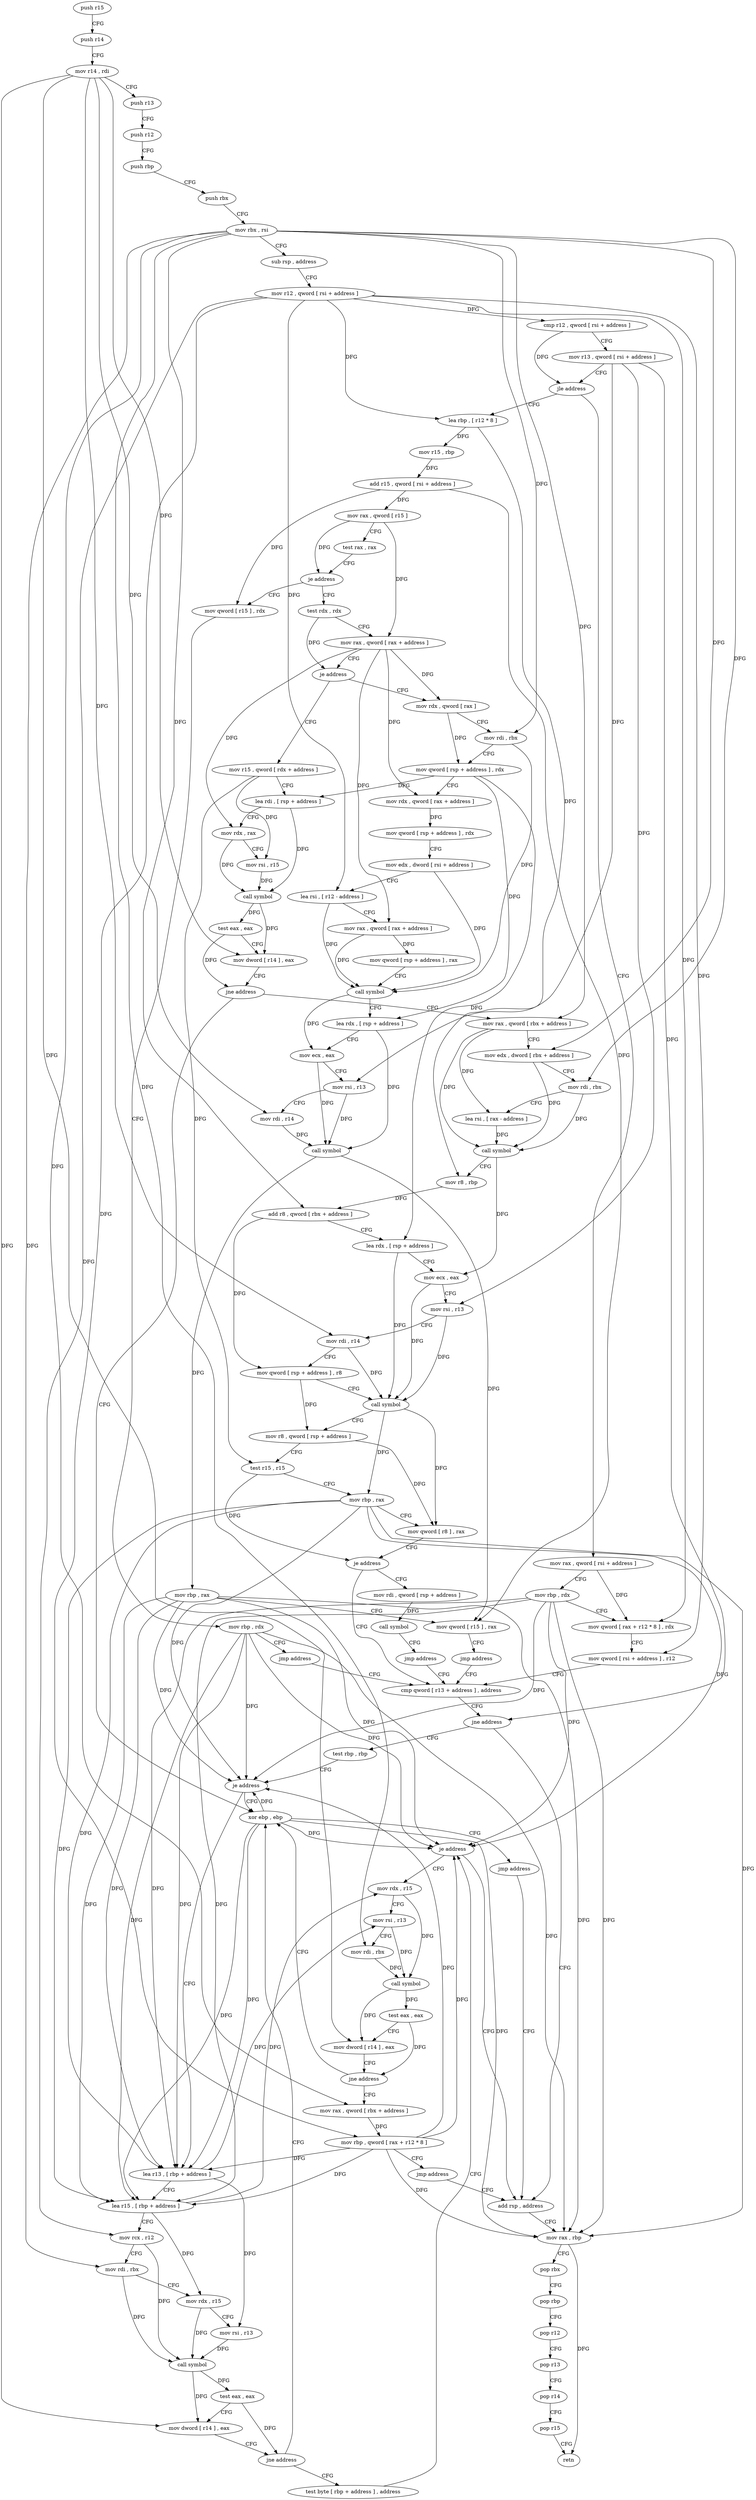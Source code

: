 digraph "func" {
"4351792" [label = "push r15" ]
"4351794" [label = "push r14" ]
"4351796" [label = "mov r14 , rdi" ]
"4351799" [label = "push r13" ]
"4351801" [label = "push r12" ]
"4351803" [label = "push rbp" ]
"4351804" [label = "push rbx" ]
"4351805" [label = "mov rbx , rsi" ]
"4351808" [label = "sub rsp , address" ]
"4351812" [label = "mov r12 , qword [ rsi + address ]" ]
"4351816" [label = "cmp r12 , qword [ rsi + address ]" ]
"4351823" [label = "mov r13 , qword [ rsi + address ]" ]
"4351830" [label = "jle address" ]
"4351888" [label = "lea rbp , [ r12 * 8 ]" ]
"4351832" [label = "mov rax , qword [ rsi + address ]" ]
"4351896" [label = "mov r15 , rbp" ]
"4351899" [label = "add r15 , qword [ rsi + address ]" ]
"4351906" [label = "mov rax , qword [ r15 ]" ]
"4351909" [label = "test rax , rax" ]
"4351912" [label = "je address" ]
"4352056" [label = "mov qword [ r15 ] , rdx" ]
"4351918" [label = "test rdx , rdx" ]
"4351839" [label = "mov rbp , rdx" ]
"4351842" [label = "mov qword [ rax + r12 * 8 ] , rdx" ]
"4351846" [label = "mov qword [ rsi + address ] , r12" ]
"4351853" [label = "cmp qword [ r13 + address ] , address" ]
"4352059" [label = "mov rbp , rdx" ]
"4352062" [label = "jmp address" ]
"4351921" [label = "mov rax , qword [ rax + address ]" ]
"4351925" [label = "je address" ]
"4352072" [label = "mov rdx , qword [ rax ]" ]
"4351931" [label = "mov r15 , qword [ rdx + address ]" ]
"4352152" [label = "test rbp , rbp" ]
"4352155" [label = "je address" ]
"4352240" [label = "xor ebp , ebp" ]
"4352157" [label = "lea r13 , [ rbp + address ]" ]
"4351867" [label = "add rsp , address" ]
"4351871" [label = "mov rax , rbp" ]
"4351874" [label = "pop rbx" ]
"4351875" [label = "pop rbp" ]
"4351876" [label = "pop r12" ]
"4351878" [label = "pop r13" ]
"4351880" [label = "pop r14" ]
"4351882" [label = "pop r15" ]
"4351884" [label = "retn" ]
"4351861" [label = "jne address" ]
"4352075" [label = "mov rdi , rbx" ]
"4352078" [label = "mov qword [ rsp + address ] , rdx" ]
"4352083" [label = "mov rdx , qword [ rax + address ]" ]
"4352087" [label = "mov qword [ rsp + address ] , rdx" ]
"4352092" [label = "mov edx , dword [ rsi + address ]" ]
"4352098" [label = "lea rsi , [ r12 - address ]" ]
"4352103" [label = "mov rax , qword [ rax + address ]" ]
"4352107" [label = "mov qword [ rsp + address ] , rax" ]
"4352112" [label = "call symbol" ]
"4352117" [label = "lea rdx , [ rsp + address ]" ]
"4352122" [label = "mov ecx , eax" ]
"4352124" [label = "mov rsi , r13" ]
"4352127" [label = "mov rdi , r14" ]
"4352130" [label = "call symbol" ]
"4352135" [label = "mov rbp , rax" ]
"4352138" [label = "mov qword [ r15 ] , rax" ]
"4352141" [label = "jmp address" ]
"4351935" [label = "lea rdi , [ rsp + address ]" ]
"4351940" [label = "mov rdx , rax" ]
"4351943" [label = "mov rsi , r15" ]
"4351946" [label = "call symbol" ]
"4351951" [label = "test eax , eax" ]
"4351953" [label = "mov dword [ r14 ] , eax" ]
"4351956" [label = "jne address" ]
"4351962" [label = "mov rax , qword [ rbx + address ]" ]
"4352242" [label = "jmp address" ]
"4352161" [label = "lea r15 , [ rbp + address ]" ]
"4352165" [label = "mov rcx , r12" ]
"4352168" [label = "mov rdi , rbx" ]
"4352171" [label = "mov rdx , r15" ]
"4352174" [label = "mov rsi , r13" ]
"4352177" [label = "call symbol" ]
"4352182" [label = "test eax , eax" ]
"4352184" [label = "mov dword [ r14 ] , eax" ]
"4352187" [label = "jne address" ]
"4352189" [label = "test byte [ rbp + address ] , address" ]
"4351966" [label = "mov edx , dword [ rbx + address ]" ]
"4351972" [label = "mov rdi , rbx" ]
"4351975" [label = "lea rsi , [ rax - address ]" ]
"4351979" [label = "call symbol" ]
"4351984" [label = "mov r8 , rbp" ]
"4351987" [label = "add r8 , qword [ rbx + address ]" ]
"4351994" [label = "lea rdx , [ rsp + address ]" ]
"4351999" [label = "mov ecx , eax" ]
"4352001" [label = "mov rsi , r13" ]
"4352004" [label = "mov rdi , r14" ]
"4352007" [label = "mov qword [ rsp + address ] , r8" ]
"4352012" [label = "call symbol" ]
"4352017" [label = "mov r8 , qword [ rsp + address ]" ]
"4352022" [label = "test r15 , r15" ]
"4352025" [label = "mov rbp , rax" ]
"4352028" [label = "mov qword [ r8 ] , rax" ]
"4352031" [label = "je address" ]
"4352037" [label = "mov rdi , qword [ rsp + address ]" ]
"4352193" [label = "je address" ]
"4352199" [label = "mov rdx , r15" ]
"4352042" [label = "call symbol" ]
"4352047" [label = "jmp address" ]
"4352202" [label = "mov rsi , r13" ]
"4352205" [label = "mov rdi , rbx" ]
"4352208" [label = "call symbol" ]
"4352213" [label = "test eax , eax" ]
"4352215" [label = "mov dword [ r14 ] , eax" ]
"4352218" [label = "jne address" ]
"4352220" [label = "mov rax , qword [ rbx + address ]" ]
"4352227" [label = "mov rbp , qword [ rax + r12 * 8 ]" ]
"4352231" [label = "jmp address" ]
"4351792" -> "4351794" [ label = "CFG" ]
"4351794" -> "4351796" [ label = "CFG" ]
"4351796" -> "4351799" [ label = "CFG" ]
"4351796" -> "4352127" [ label = "DFG" ]
"4351796" -> "4351953" [ label = "DFG" ]
"4351796" -> "4352004" [ label = "DFG" ]
"4351796" -> "4352184" [ label = "DFG" ]
"4351796" -> "4352215" [ label = "DFG" ]
"4351799" -> "4351801" [ label = "CFG" ]
"4351801" -> "4351803" [ label = "CFG" ]
"4351803" -> "4351804" [ label = "CFG" ]
"4351804" -> "4351805" [ label = "CFG" ]
"4351805" -> "4351808" [ label = "CFG" ]
"4351805" -> "4352075" [ label = "DFG" ]
"4351805" -> "4351962" [ label = "DFG" ]
"4351805" -> "4351966" [ label = "DFG" ]
"4351805" -> "4351972" [ label = "DFG" ]
"4351805" -> "4351987" [ label = "DFG" ]
"4351805" -> "4352168" [ label = "DFG" ]
"4351805" -> "4352205" [ label = "DFG" ]
"4351805" -> "4352220" [ label = "DFG" ]
"4351808" -> "4351812" [ label = "CFG" ]
"4351812" -> "4351816" [ label = "DFG" ]
"4351812" -> "4351888" [ label = "DFG" ]
"4351812" -> "4351842" [ label = "DFG" ]
"4351812" -> "4351846" [ label = "DFG" ]
"4351812" -> "4352098" [ label = "DFG" ]
"4351812" -> "4352165" [ label = "DFG" ]
"4351812" -> "4352227" [ label = "DFG" ]
"4351816" -> "4351823" [ label = "CFG" ]
"4351816" -> "4351830" [ label = "DFG" ]
"4351823" -> "4351830" [ label = "CFG" ]
"4351823" -> "4351861" [ label = "DFG" ]
"4351823" -> "4352124" [ label = "DFG" ]
"4351823" -> "4352001" [ label = "DFG" ]
"4351830" -> "4351888" [ label = "CFG" ]
"4351830" -> "4351832" [ label = "CFG" ]
"4351888" -> "4351896" [ label = "DFG" ]
"4351888" -> "4351984" [ label = "DFG" ]
"4351832" -> "4351839" [ label = "CFG" ]
"4351832" -> "4351842" [ label = "DFG" ]
"4351896" -> "4351899" [ label = "DFG" ]
"4351899" -> "4351906" [ label = "DFG" ]
"4351899" -> "4352056" [ label = "DFG" ]
"4351899" -> "4352138" [ label = "DFG" ]
"4351906" -> "4351909" [ label = "CFG" ]
"4351906" -> "4351912" [ label = "DFG" ]
"4351906" -> "4351921" [ label = "DFG" ]
"4351909" -> "4351912" [ label = "CFG" ]
"4351912" -> "4352056" [ label = "CFG" ]
"4351912" -> "4351918" [ label = "CFG" ]
"4352056" -> "4352059" [ label = "CFG" ]
"4351918" -> "4351921" [ label = "CFG" ]
"4351918" -> "4351925" [ label = "DFG" ]
"4351839" -> "4351842" [ label = "CFG" ]
"4351839" -> "4352155" [ label = "DFG" ]
"4351839" -> "4351871" [ label = "DFG" ]
"4351839" -> "4352157" [ label = "DFG" ]
"4351839" -> "4352161" [ label = "DFG" ]
"4351839" -> "4352193" [ label = "DFG" ]
"4351842" -> "4351846" [ label = "CFG" ]
"4351846" -> "4351853" [ label = "CFG" ]
"4351853" -> "4351861" [ label = "CFG" ]
"4352059" -> "4352062" [ label = "CFG" ]
"4352059" -> "4352155" [ label = "DFG" ]
"4352059" -> "4351871" [ label = "DFG" ]
"4352059" -> "4352157" [ label = "DFG" ]
"4352059" -> "4352161" [ label = "DFG" ]
"4352059" -> "4352193" [ label = "DFG" ]
"4352062" -> "4351853" [ label = "CFG" ]
"4351921" -> "4351925" [ label = "CFG" ]
"4351921" -> "4352072" [ label = "DFG" ]
"4351921" -> "4352083" [ label = "DFG" ]
"4351921" -> "4352103" [ label = "DFG" ]
"4351921" -> "4351940" [ label = "DFG" ]
"4351925" -> "4352072" [ label = "CFG" ]
"4351925" -> "4351931" [ label = "CFG" ]
"4352072" -> "4352075" [ label = "CFG" ]
"4352072" -> "4352078" [ label = "DFG" ]
"4351931" -> "4351935" [ label = "CFG" ]
"4351931" -> "4351943" [ label = "DFG" ]
"4351931" -> "4352022" [ label = "DFG" ]
"4352152" -> "4352155" [ label = "CFG" ]
"4352155" -> "4352240" [ label = "CFG" ]
"4352155" -> "4352157" [ label = "CFG" ]
"4352240" -> "4352242" [ label = "CFG" ]
"4352240" -> "4352155" [ label = "DFG" ]
"4352240" -> "4351871" [ label = "DFG" ]
"4352240" -> "4352157" [ label = "DFG" ]
"4352240" -> "4352161" [ label = "DFG" ]
"4352240" -> "4352193" [ label = "DFG" ]
"4352157" -> "4352161" [ label = "CFG" ]
"4352157" -> "4352174" [ label = "DFG" ]
"4352157" -> "4352202" [ label = "DFG" ]
"4351867" -> "4351871" [ label = "CFG" ]
"4351871" -> "4351874" [ label = "CFG" ]
"4351871" -> "4351884" [ label = "DFG" ]
"4351874" -> "4351875" [ label = "CFG" ]
"4351875" -> "4351876" [ label = "CFG" ]
"4351876" -> "4351878" [ label = "CFG" ]
"4351878" -> "4351880" [ label = "CFG" ]
"4351880" -> "4351882" [ label = "CFG" ]
"4351882" -> "4351884" [ label = "CFG" ]
"4351861" -> "4352152" [ label = "CFG" ]
"4351861" -> "4351867" [ label = "CFG" ]
"4352075" -> "4352078" [ label = "CFG" ]
"4352075" -> "4352112" [ label = "DFG" ]
"4352078" -> "4352083" [ label = "CFG" ]
"4352078" -> "4352117" [ label = "DFG" ]
"4352078" -> "4351935" [ label = "DFG" ]
"4352078" -> "4351994" [ label = "DFG" ]
"4352083" -> "4352087" [ label = "DFG" ]
"4352087" -> "4352092" [ label = "CFG" ]
"4352092" -> "4352098" [ label = "CFG" ]
"4352092" -> "4352112" [ label = "DFG" ]
"4352098" -> "4352103" [ label = "CFG" ]
"4352098" -> "4352112" [ label = "DFG" ]
"4352103" -> "4352107" [ label = "DFG" ]
"4352103" -> "4352112" [ label = "DFG" ]
"4352107" -> "4352112" [ label = "CFG" ]
"4352112" -> "4352117" [ label = "CFG" ]
"4352112" -> "4352122" [ label = "DFG" ]
"4352117" -> "4352122" [ label = "CFG" ]
"4352117" -> "4352130" [ label = "DFG" ]
"4352122" -> "4352124" [ label = "CFG" ]
"4352122" -> "4352130" [ label = "DFG" ]
"4352124" -> "4352127" [ label = "CFG" ]
"4352124" -> "4352130" [ label = "DFG" ]
"4352127" -> "4352130" [ label = "DFG" ]
"4352130" -> "4352135" [ label = "DFG" ]
"4352130" -> "4352138" [ label = "DFG" ]
"4352135" -> "4352138" [ label = "CFG" ]
"4352135" -> "4352155" [ label = "DFG" ]
"4352135" -> "4351871" [ label = "DFG" ]
"4352135" -> "4352157" [ label = "DFG" ]
"4352135" -> "4352161" [ label = "DFG" ]
"4352135" -> "4352193" [ label = "DFG" ]
"4352138" -> "4352141" [ label = "CFG" ]
"4352141" -> "4351853" [ label = "CFG" ]
"4351935" -> "4351940" [ label = "CFG" ]
"4351935" -> "4351946" [ label = "DFG" ]
"4351940" -> "4351943" [ label = "CFG" ]
"4351940" -> "4351946" [ label = "DFG" ]
"4351943" -> "4351946" [ label = "DFG" ]
"4351946" -> "4351951" [ label = "DFG" ]
"4351946" -> "4351953" [ label = "DFG" ]
"4351951" -> "4351953" [ label = "CFG" ]
"4351951" -> "4351956" [ label = "DFG" ]
"4351953" -> "4351956" [ label = "CFG" ]
"4351956" -> "4352240" [ label = "CFG" ]
"4351956" -> "4351962" [ label = "CFG" ]
"4351962" -> "4351966" [ label = "CFG" ]
"4351962" -> "4351975" [ label = "DFG" ]
"4351962" -> "4351979" [ label = "DFG" ]
"4352242" -> "4351867" [ label = "CFG" ]
"4352161" -> "4352165" [ label = "CFG" ]
"4352161" -> "4352171" [ label = "DFG" ]
"4352161" -> "4352199" [ label = "DFG" ]
"4352165" -> "4352168" [ label = "CFG" ]
"4352165" -> "4352177" [ label = "DFG" ]
"4352168" -> "4352171" [ label = "CFG" ]
"4352168" -> "4352177" [ label = "DFG" ]
"4352171" -> "4352174" [ label = "CFG" ]
"4352171" -> "4352177" [ label = "DFG" ]
"4352174" -> "4352177" [ label = "DFG" ]
"4352177" -> "4352182" [ label = "DFG" ]
"4352177" -> "4352184" [ label = "DFG" ]
"4352182" -> "4352184" [ label = "CFG" ]
"4352182" -> "4352187" [ label = "DFG" ]
"4352184" -> "4352187" [ label = "CFG" ]
"4352187" -> "4352240" [ label = "CFG" ]
"4352187" -> "4352189" [ label = "CFG" ]
"4352189" -> "4352193" [ label = "CFG" ]
"4351966" -> "4351972" [ label = "CFG" ]
"4351966" -> "4351979" [ label = "DFG" ]
"4351972" -> "4351975" [ label = "CFG" ]
"4351972" -> "4351979" [ label = "DFG" ]
"4351975" -> "4351979" [ label = "DFG" ]
"4351979" -> "4351984" [ label = "CFG" ]
"4351979" -> "4351999" [ label = "DFG" ]
"4351984" -> "4351987" [ label = "DFG" ]
"4351987" -> "4351994" [ label = "CFG" ]
"4351987" -> "4352007" [ label = "DFG" ]
"4351994" -> "4351999" [ label = "CFG" ]
"4351994" -> "4352012" [ label = "DFG" ]
"4351999" -> "4352001" [ label = "CFG" ]
"4351999" -> "4352012" [ label = "DFG" ]
"4352001" -> "4352004" [ label = "CFG" ]
"4352001" -> "4352012" [ label = "DFG" ]
"4352004" -> "4352007" [ label = "CFG" ]
"4352004" -> "4352012" [ label = "DFG" ]
"4352007" -> "4352012" [ label = "CFG" ]
"4352007" -> "4352017" [ label = "DFG" ]
"4352012" -> "4352017" [ label = "CFG" ]
"4352012" -> "4352025" [ label = "DFG" ]
"4352012" -> "4352028" [ label = "DFG" ]
"4352017" -> "4352022" [ label = "CFG" ]
"4352017" -> "4352028" [ label = "DFG" ]
"4352022" -> "4352025" [ label = "CFG" ]
"4352022" -> "4352031" [ label = "DFG" ]
"4352025" -> "4352028" [ label = "CFG" ]
"4352025" -> "4352155" [ label = "DFG" ]
"4352025" -> "4351871" [ label = "DFG" ]
"4352025" -> "4352157" [ label = "DFG" ]
"4352025" -> "4352161" [ label = "DFG" ]
"4352025" -> "4352193" [ label = "DFG" ]
"4352028" -> "4352031" [ label = "CFG" ]
"4352031" -> "4351853" [ label = "CFG" ]
"4352031" -> "4352037" [ label = "CFG" ]
"4352037" -> "4352042" [ label = "DFG" ]
"4352193" -> "4351867" [ label = "CFG" ]
"4352193" -> "4352199" [ label = "CFG" ]
"4352199" -> "4352202" [ label = "CFG" ]
"4352199" -> "4352208" [ label = "DFG" ]
"4352042" -> "4352047" [ label = "CFG" ]
"4352047" -> "4351853" [ label = "CFG" ]
"4352202" -> "4352205" [ label = "CFG" ]
"4352202" -> "4352208" [ label = "DFG" ]
"4352205" -> "4352208" [ label = "DFG" ]
"4352208" -> "4352213" [ label = "DFG" ]
"4352208" -> "4352215" [ label = "DFG" ]
"4352213" -> "4352215" [ label = "CFG" ]
"4352213" -> "4352218" [ label = "DFG" ]
"4352215" -> "4352218" [ label = "CFG" ]
"4352218" -> "4352240" [ label = "CFG" ]
"4352218" -> "4352220" [ label = "CFG" ]
"4352220" -> "4352227" [ label = "DFG" ]
"4352227" -> "4352231" [ label = "CFG" ]
"4352227" -> "4352155" [ label = "DFG" ]
"4352227" -> "4351871" [ label = "DFG" ]
"4352227" -> "4352157" [ label = "DFG" ]
"4352227" -> "4352161" [ label = "DFG" ]
"4352227" -> "4352193" [ label = "DFG" ]
"4352231" -> "4351867" [ label = "CFG" ]
}
